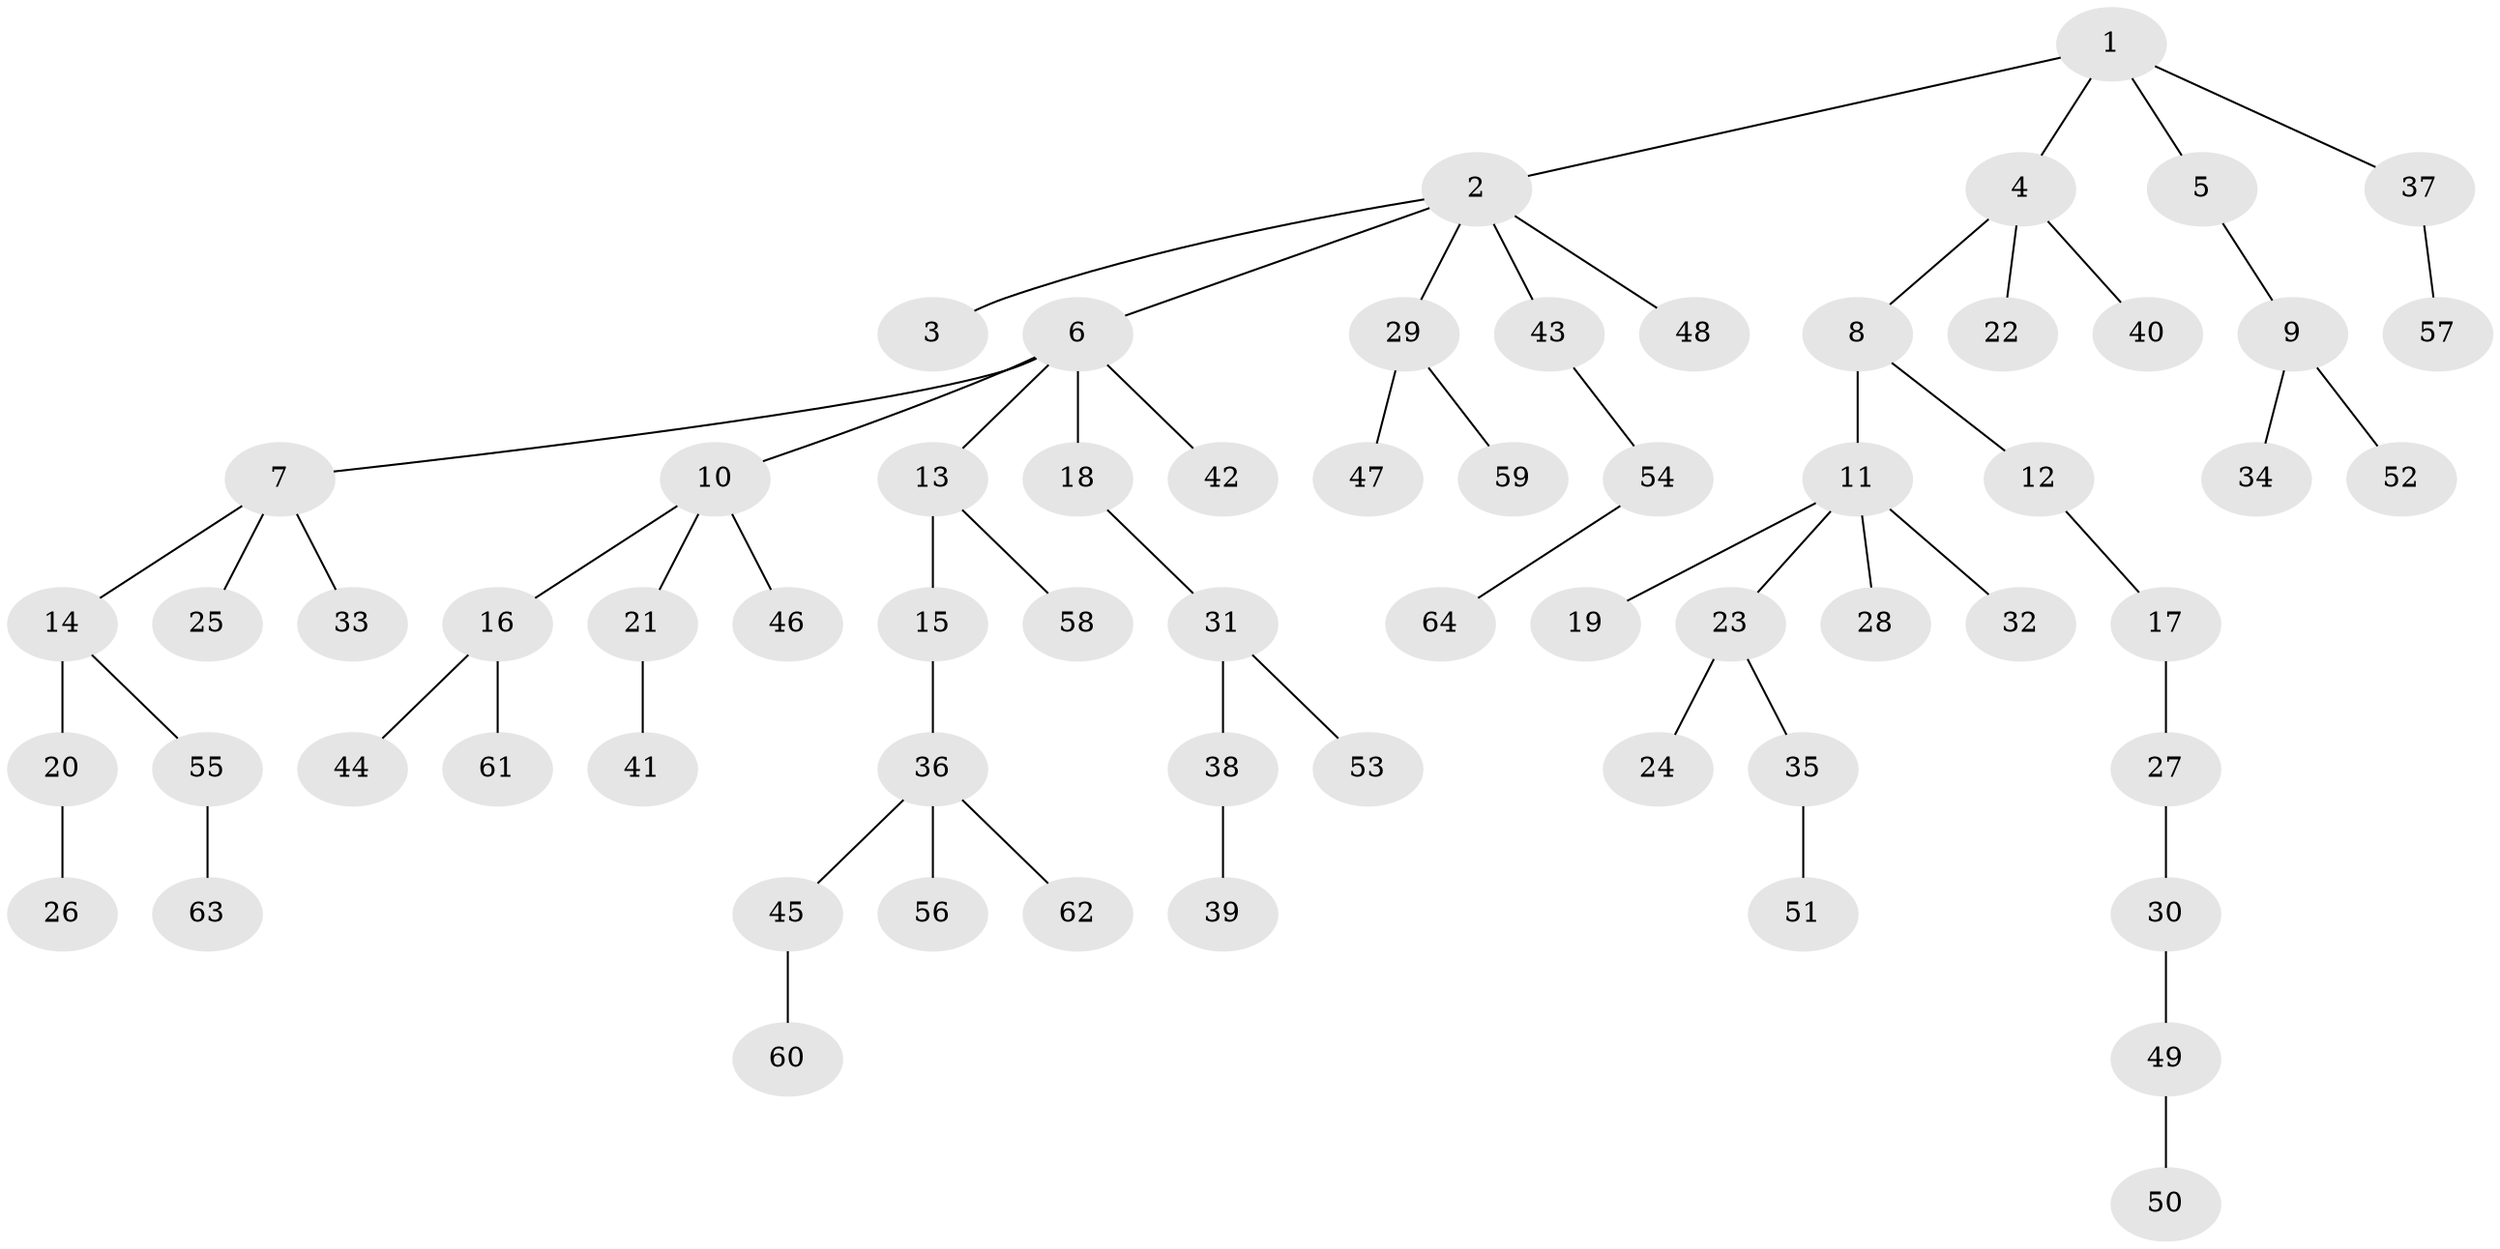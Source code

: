 // Generated by graph-tools (version 1.1) at 2025/50/03/09/25 03:50:22]
// undirected, 64 vertices, 63 edges
graph export_dot {
graph [start="1"]
  node [color=gray90,style=filled];
  1;
  2;
  3;
  4;
  5;
  6;
  7;
  8;
  9;
  10;
  11;
  12;
  13;
  14;
  15;
  16;
  17;
  18;
  19;
  20;
  21;
  22;
  23;
  24;
  25;
  26;
  27;
  28;
  29;
  30;
  31;
  32;
  33;
  34;
  35;
  36;
  37;
  38;
  39;
  40;
  41;
  42;
  43;
  44;
  45;
  46;
  47;
  48;
  49;
  50;
  51;
  52;
  53;
  54;
  55;
  56;
  57;
  58;
  59;
  60;
  61;
  62;
  63;
  64;
  1 -- 2;
  1 -- 4;
  1 -- 5;
  1 -- 37;
  2 -- 3;
  2 -- 6;
  2 -- 29;
  2 -- 43;
  2 -- 48;
  4 -- 8;
  4 -- 22;
  4 -- 40;
  5 -- 9;
  6 -- 7;
  6 -- 10;
  6 -- 13;
  6 -- 18;
  6 -- 42;
  7 -- 14;
  7 -- 25;
  7 -- 33;
  8 -- 11;
  8 -- 12;
  9 -- 34;
  9 -- 52;
  10 -- 16;
  10 -- 21;
  10 -- 46;
  11 -- 19;
  11 -- 23;
  11 -- 28;
  11 -- 32;
  12 -- 17;
  13 -- 15;
  13 -- 58;
  14 -- 20;
  14 -- 55;
  15 -- 36;
  16 -- 44;
  16 -- 61;
  17 -- 27;
  18 -- 31;
  20 -- 26;
  21 -- 41;
  23 -- 24;
  23 -- 35;
  27 -- 30;
  29 -- 47;
  29 -- 59;
  30 -- 49;
  31 -- 38;
  31 -- 53;
  35 -- 51;
  36 -- 45;
  36 -- 56;
  36 -- 62;
  37 -- 57;
  38 -- 39;
  43 -- 54;
  45 -- 60;
  49 -- 50;
  54 -- 64;
  55 -- 63;
}
